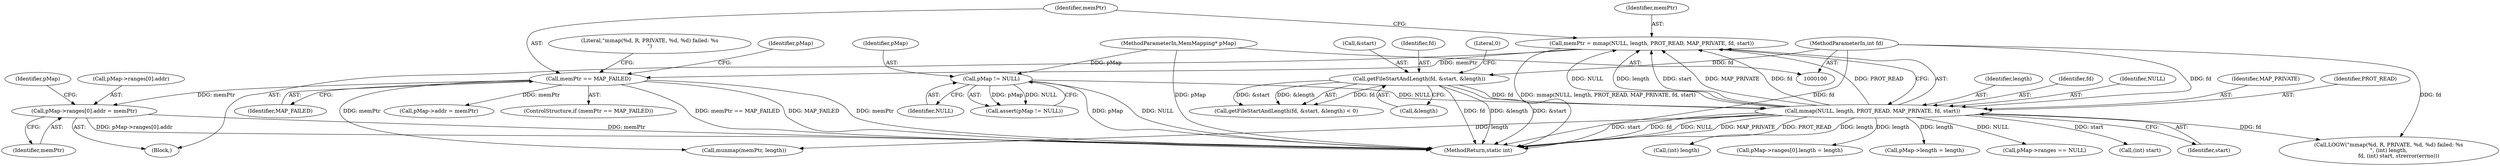 digraph "0_Android_28a566f7731b4cb76d2a9ba16d997ac5aeb07dad_0@array" {
"1000190" [label="(Call,pMap->ranges[0].addr = memPtr)"];
"1000133" [label="(Call,memPtr == MAP_FAILED)"];
"1000123" [label="(Call,memPtr = mmap(NULL, length, PROT_READ, MAP_PRIVATE, fd, start))"];
"1000125" [label="(Call,mmap(NULL, length, PROT_READ, MAP_PRIVATE, fd, start))"];
"1000108" [label="(Call,pMap != NULL)"];
"1000102" [label="(MethodParameterIn,MemMapping* pMap)"];
"1000113" [label="(Call,getFileStartAndLength(fd, &start, &length))"];
"1000101" [label="(MethodParameterIn,int fd)"];
"1000203" [label="(Identifier,pMap)"];
"1000109" [label="(Identifier,pMap)"];
"1000174" [label="(Call,pMap->ranges == NULL)"];
"1000103" [label="(Block,)"];
"1000190" [label="(Call,pMap->ranges[0].addr = memPtr)"];
"1000127" [label="(Identifier,length)"];
"1000191" [label="(Call,pMap->ranges[0].addr)"];
"1000210" [label="(MethodReturn,static int)"];
"1000123" [label="(Call,memPtr = mmap(NULL, length, PROT_READ, MAP_PRIVATE, fd, start))"];
"1000134" [label="(Identifier,memPtr)"];
"1000130" [label="(Identifier,fd)"];
"1000108" [label="(Call,pMap != NULL)"];
"1000137" [label="(Call,LOGW(\"mmap(%d, R, PRIVATE, %d, %d) failed: %s\n\", (int) length,\n            fd, (int) start, strerror(errno)))"];
"1000151" [label="(Call,pMap->addr = memPtr)"];
"1000126" [label="(Identifier,NULL)"];
"1000133" [label="(Call,memPtr == MAP_FAILED)"];
"1000138" [label="(Literal,\"mmap(%d, R, PRIVATE, %d, %d) failed: %s\n\")"];
"1000143" [label="(Call,(int) start)"];
"1000101" [label="(MethodParameterIn,int fd)"];
"1000131" [label="(Identifier,start)"];
"1000132" [label="(ControlStructure,if (memPtr == MAP_FAILED))"];
"1000125" [label="(Call,mmap(NULL, length, PROT_READ, MAP_PRIVATE, fd, start))"];
"1000102" [label="(MethodParameterIn,MemMapping* pMap)"];
"1000198" [label="(Identifier,memPtr)"];
"1000153" [label="(Identifier,pMap)"];
"1000184" [label="(Call,munmap(memPtr, length))"];
"1000129" [label="(Identifier,MAP_PRIVATE)"];
"1000135" [label="(Identifier,MAP_FAILED)"];
"1000139" [label="(Call,(int) length)"];
"1000199" [label="(Call,pMap->ranges[0].length = length)"];
"1000112" [label="(Call,getFileStartAndLength(fd, &start, &length) < 0)"];
"1000119" [label="(Literal,0)"];
"1000124" [label="(Identifier,memPtr)"];
"1000107" [label="(Call,assert(pMap != NULL))"];
"1000128" [label="(Identifier,PROT_READ)"];
"1000113" [label="(Call,getFileStartAndLength(fd, &start, &length))"];
"1000110" [label="(Identifier,NULL)"];
"1000117" [label="(Call,&length)"];
"1000115" [label="(Call,&start)"];
"1000156" [label="(Call,pMap->length = length)"];
"1000114" [label="(Identifier,fd)"];
"1000190" -> "1000103"  [label="AST: "];
"1000190" -> "1000198"  [label="CFG: "];
"1000191" -> "1000190"  [label="AST: "];
"1000198" -> "1000190"  [label="AST: "];
"1000203" -> "1000190"  [label="CFG: "];
"1000190" -> "1000210"  [label="DDG: pMap->ranges[0].addr"];
"1000190" -> "1000210"  [label="DDG: memPtr"];
"1000133" -> "1000190"  [label="DDG: memPtr"];
"1000133" -> "1000132"  [label="AST: "];
"1000133" -> "1000135"  [label="CFG: "];
"1000134" -> "1000133"  [label="AST: "];
"1000135" -> "1000133"  [label="AST: "];
"1000138" -> "1000133"  [label="CFG: "];
"1000153" -> "1000133"  [label="CFG: "];
"1000133" -> "1000210"  [label="DDG: memPtr"];
"1000133" -> "1000210"  [label="DDG: memPtr == MAP_FAILED"];
"1000133" -> "1000210"  [label="DDG: MAP_FAILED"];
"1000123" -> "1000133"  [label="DDG: memPtr"];
"1000133" -> "1000151"  [label="DDG: memPtr"];
"1000133" -> "1000184"  [label="DDG: memPtr"];
"1000123" -> "1000103"  [label="AST: "];
"1000123" -> "1000125"  [label="CFG: "];
"1000124" -> "1000123"  [label="AST: "];
"1000125" -> "1000123"  [label="AST: "];
"1000134" -> "1000123"  [label="CFG: "];
"1000123" -> "1000210"  [label="DDG: mmap(NULL, length, PROT_READ, MAP_PRIVATE, fd, start)"];
"1000125" -> "1000123"  [label="DDG: NULL"];
"1000125" -> "1000123"  [label="DDG: length"];
"1000125" -> "1000123"  [label="DDG: start"];
"1000125" -> "1000123"  [label="DDG: MAP_PRIVATE"];
"1000125" -> "1000123"  [label="DDG: fd"];
"1000125" -> "1000123"  [label="DDG: PROT_READ"];
"1000125" -> "1000131"  [label="CFG: "];
"1000126" -> "1000125"  [label="AST: "];
"1000127" -> "1000125"  [label="AST: "];
"1000128" -> "1000125"  [label="AST: "];
"1000129" -> "1000125"  [label="AST: "];
"1000130" -> "1000125"  [label="AST: "];
"1000131" -> "1000125"  [label="AST: "];
"1000125" -> "1000210"  [label="DDG: fd"];
"1000125" -> "1000210"  [label="DDG: NULL"];
"1000125" -> "1000210"  [label="DDG: MAP_PRIVATE"];
"1000125" -> "1000210"  [label="DDG: PROT_READ"];
"1000125" -> "1000210"  [label="DDG: start"];
"1000108" -> "1000125"  [label="DDG: NULL"];
"1000113" -> "1000125"  [label="DDG: fd"];
"1000101" -> "1000125"  [label="DDG: fd"];
"1000125" -> "1000139"  [label="DDG: length"];
"1000125" -> "1000137"  [label="DDG: fd"];
"1000125" -> "1000143"  [label="DDG: start"];
"1000125" -> "1000156"  [label="DDG: length"];
"1000125" -> "1000174"  [label="DDG: NULL"];
"1000125" -> "1000184"  [label="DDG: length"];
"1000125" -> "1000199"  [label="DDG: length"];
"1000108" -> "1000107"  [label="AST: "];
"1000108" -> "1000110"  [label="CFG: "];
"1000109" -> "1000108"  [label="AST: "];
"1000110" -> "1000108"  [label="AST: "];
"1000107" -> "1000108"  [label="CFG: "];
"1000108" -> "1000210"  [label="DDG: NULL"];
"1000108" -> "1000210"  [label="DDG: pMap"];
"1000108" -> "1000107"  [label="DDG: pMap"];
"1000108" -> "1000107"  [label="DDG: NULL"];
"1000102" -> "1000108"  [label="DDG: pMap"];
"1000102" -> "1000100"  [label="AST: "];
"1000102" -> "1000210"  [label="DDG: pMap"];
"1000113" -> "1000112"  [label="AST: "];
"1000113" -> "1000117"  [label="CFG: "];
"1000114" -> "1000113"  [label="AST: "];
"1000115" -> "1000113"  [label="AST: "];
"1000117" -> "1000113"  [label="AST: "];
"1000119" -> "1000113"  [label="CFG: "];
"1000113" -> "1000210"  [label="DDG: fd"];
"1000113" -> "1000210"  [label="DDG: &length"];
"1000113" -> "1000210"  [label="DDG: &start"];
"1000113" -> "1000112"  [label="DDG: fd"];
"1000113" -> "1000112"  [label="DDG: &start"];
"1000113" -> "1000112"  [label="DDG: &length"];
"1000101" -> "1000113"  [label="DDG: fd"];
"1000101" -> "1000100"  [label="AST: "];
"1000101" -> "1000210"  [label="DDG: fd"];
"1000101" -> "1000137"  [label="DDG: fd"];
}

